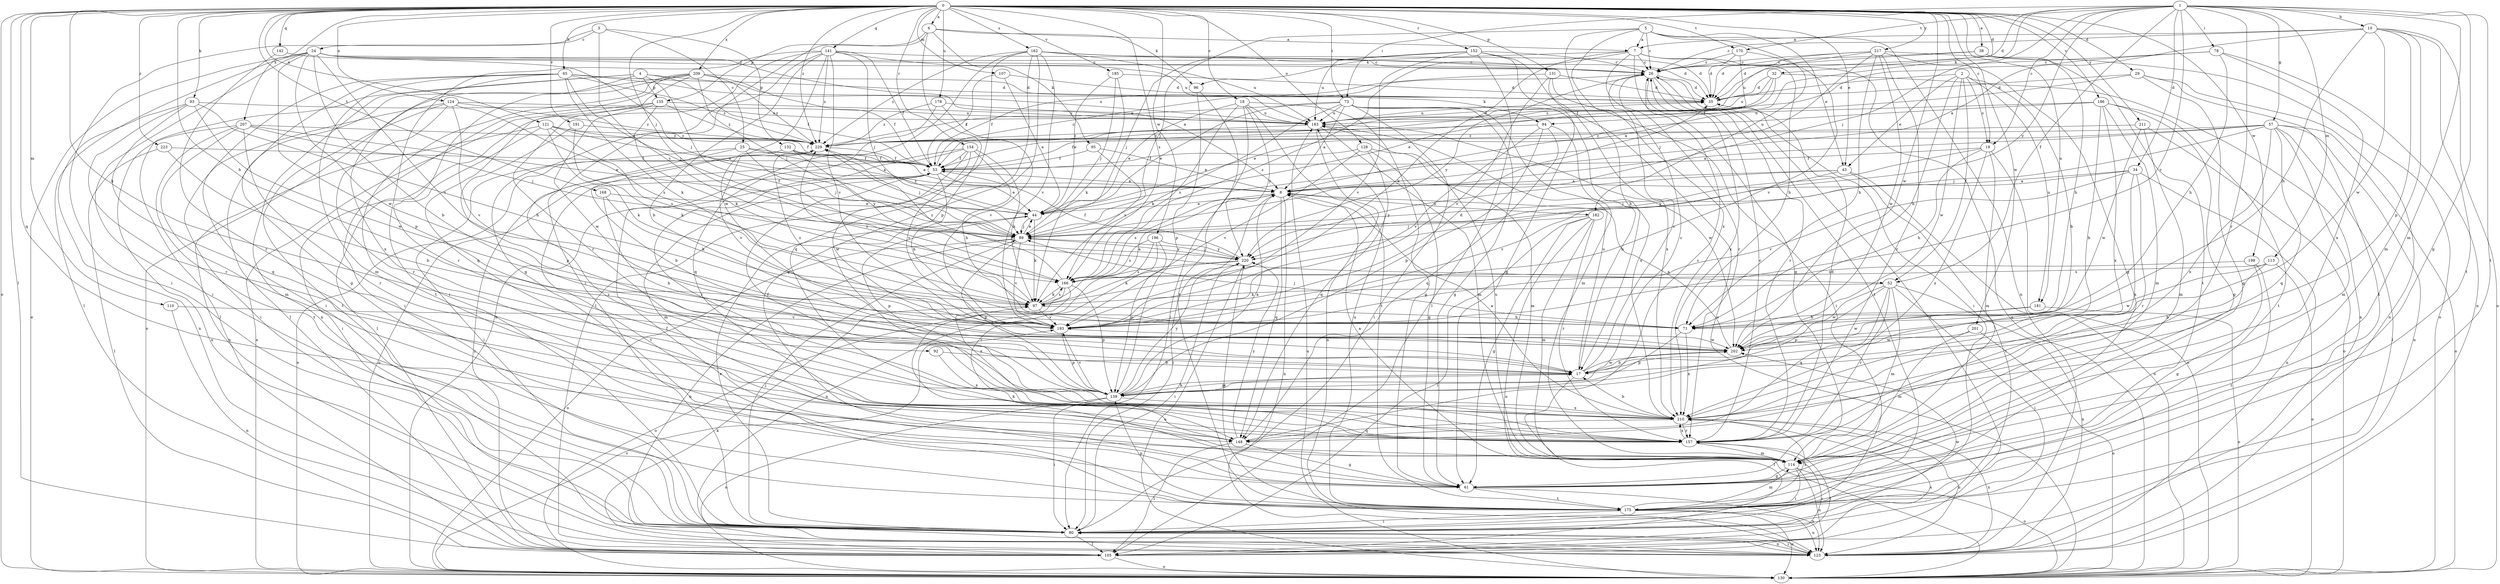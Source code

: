 strict digraph  {
0;
1;
2;
3;
4;
5;
6;
7;
8;
10;
17;
18;
19;
24;
25;
26;
29;
32;
34;
35;
38;
43;
44;
52;
53;
57;
61;
65;
71;
73;
78;
80;
88;
92;
93;
94;
95;
96;
97;
105;
107;
110;
113;
114;
121;
123;
124;
128;
130;
131;
132;
135;
139;
141;
142;
148;
152;
154;
157;
162;
166;
168;
170;
175;
178;
181;
182;
183;
185;
186;
191;
193;
196;
198;
201;
202;
207;
209;
210;
211;
217;
220;
223;
229;
0 -> 6  [label=a];
0 -> 18  [label=c];
0 -> 19  [label=c];
0 -> 29  [label=d];
0 -> 32  [label=d];
0 -> 38  [label=e];
0 -> 43  [label=e];
0 -> 65  [label=h];
0 -> 71  [label=h];
0 -> 73  [label=i];
0 -> 88  [label=j];
0 -> 92  [label=k];
0 -> 93  [label=k];
0 -> 105  [label=l];
0 -> 107  [label=m];
0 -> 110  [label=m];
0 -> 121  [label=n];
0 -> 124  [label=o];
0 -> 128  [label=o];
0 -> 130  [label=o];
0 -> 131  [label=p];
0 -> 141  [label=q];
0 -> 142  [label=q];
0 -> 148  [label=q];
0 -> 152  [label=r];
0 -> 154  [label=r];
0 -> 162  [label=s];
0 -> 166  [label=s];
0 -> 168  [label=t];
0 -> 170  [label=t];
0 -> 178  [label=u];
0 -> 181  [label=u];
0 -> 185  [label=v];
0 -> 186  [label=v];
0 -> 191  [label=v];
0 -> 196  [label=w];
0 -> 198  [label=w];
0 -> 201  [label=w];
0 -> 202  [label=w];
0 -> 207  [label=x];
0 -> 209  [label=x];
0 -> 211  [label=y];
0 -> 217  [label=y];
0 -> 223  [label=z];
0 -> 229  [label=z];
1 -> 10  [label=b];
1 -> 19  [label=c];
1 -> 34  [label=d];
1 -> 35  [label=d];
1 -> 52  [label=f];
1 -> 57  [label=g];
1 -> 61  [label=g];
1 -> 73  [label=i];
1 -> 78  [label=i];
1 -> 88  [label=j];
1 -> 94  [label=k];
1 -> 113  [label=m];
1 -> 114  [label=m];
1 -> 157  [label=r];
1 -> 170  [label=t];
1 -> 175  [label=t];
1 -> 193  [label=v];
1 -> 220  [label=y];
2 -> 17  [label=b];
2 -> 19  [label=c];
2 -> 35  [label=d];
2 -> 43  [label=e];
2 -> 52  [label=f];
2 -> 71  [label=h];
2 -> 181  [label=u];
2 -> 202  [label=w];
3 -> 24  [label=c];
3 -> 25  [label=c];
3 -> 80  [label=i];
3 -> 132  [label=p];
3 -> 166  [label=s];
4 -> 52  [label=f];
4 -> 53  [label=f];
4 -> 94  [label=k];
4 -> 105  [label=l];
4 -> 123  [label=n];
4 -> 135  [label=p];
4 -> 157  [label=r];
5 -> 7  [label=a];
5 -> 17  [label=b];
5 -> 26  [label=c];
5 -> 43  [label=e];
5 -> 88  [label=j];
5 -> 123  [label=n];
5 -> 182  [label=u];
5 -> 210  [label=x];
6 -> 7  [label=a];
6 -> 80  [label=i];
6 -> 95  [label=k];
6 -> 96  [label=k];
6 -> 135  [label=p];
6 -> 139  [label=p];
7 -> 26  [label=c];
7 -> 61  [label=g];
7 -> 71  [label=h];
7 -> 96  [label=k];
7 -> 97  [label=k];
7 -> 130  [label=o];
7 -> 157  [label=r];
7 -> 166  [label=s];
8 -> 44  [label=e];
8 -> 80  [label=i];
8 -> 123  [label=n];
8 -> 148  [label=q];
8 -> 166  [label=s];
8 -> 182  [label=u];
10 -> 7  [label=a];
10 -> 8  [label=a];
10 -> 26  [label=c];
10 -> 71  [label=h];
10 -> 114  [label=m];
10 -> 130  [label=o];
10 -> 139  [label=p];
10 -> 175  [label=t];
10 -> 202  [label=w];
17 -> 26  [label=c];
17 -> 105  [label=l];
17 -> 139  [label=p];
17 -> 183  [label=u];
17 -> 202  [label=w];
18 -> 44  [label=e];
18 -> 61  [label=g];
18 -> 80  [label=i];
18 -> 166  [label=s];
18 -> 175  [label=t];
18 -> 183  [label=u];
18 -> 220  [label=y];
19 -> 53  [label=f];
19 -> 71  [label=h];
19 -> 114  [label=m];
19 -> 130  [label=o];
19 -> 210  [label=x];
19 -> 220  [label=y];
24 -> 8  [label=a];
24 -> 17  [label=b];
24 -> 26  [label=c];
24 -> 35  [label=d];
24 -> 80  [label=i];
24 -> 88  [label=j];
24 -> 105  [label=l];
24 -> 130  [label=o];
24 -> 139  [label=p];
24 -> 193  [label=v];
24 -> 202  [label=w];
25 -> 8  [label=a];
25 -> 53  [label=f];
25 -> 80  [label=i];
25 -> 88  [label=j];
25 -> 157  [label=r];
26 -> 35  [label=d];
26 -> 80  [label=i];
26 -> 157  [label=r];
26 -> 175  [label=t];
26 -> 210  [label=x];
26 -> 220  [label=y];
29 -> 8  [label=a];
29 -> 35  [label=d];
29 -> 61  [label=g];
29 -> 123  [label=n];
29 -> 175  [label=t];
32 -> 35  [label=d];
32 -> 44  [label=e];
32 -> 123  [label=n];
32 -> 183  [label=u];
32 -> 229  [label=z];
34 -> 8  [label=a];
34 -> 88  [label=j];
34 -> 123  [label=n];
34 -> 157  [label=r];
34 -> 193  [label=v];
34 -> 210  [label=x];
35 -> 183  [label=u];
38 -> 26  [label=c];
38 -> 35  [label=d];
38 -> 71  [label=h];
38 -> 130  [label=o];
43 -> 8  [label=a];
43 -> 80  [label=i];
43 -> 130  [label=o];
43 -> 193  [label=v];
43 -> 220  [label=y];
44 -> 88  [label=j];
44 -> 97  [label=k];
44 -> 139  [label=p];
44 -> 229  [label=z];
52 -> 80  [label=i];
52 -> 97  [label=k];
52 -> 114  [label=m];
52 -> 123  [label=n];
52 -> 139  [label=p];
52 -> 148  [label=q];
52 -> 157  [label=r];
52 -> 202  [label=w];
53 -> 8  [label=a];
53 -> 26  [label=c];
53 -> 44  [label=e];
53 -> 71  [label=h];
53 -> 114  [label=m];
53 -> 175  [label=t];
57 -> 8  [label=a];
57 -> 53  [label=f];
57 -> 88  [label=j];
57 -> 105  [label=l];
57 -> 114  [label=m];
57 -> 123  [label=n];
57 -> 130  [label=o];
57 -> 148  [label=q];
57 -> 210  [label=x];
57 -> 229  [label=z];
61 -> 53  [label=f];
61 -> 97  [label=k];
61 -> 123  [label=n];
61 -> 175  [label=t];
65 -> 35  [label=d];
65 -> 61  [label=g];
65 -> 80  [label=i];
65 -> 88  [label=j];
65 -> 97  [label=k];
65 -> 114  [label=m];
65 -> 183  [label=u];
65 -> 210  [label=x];
65 -> 229  [label=z];
71 -> 88  [label=j];
71 -> 139  [label=p];
71 -> 210  [label=x];
73 -> 8  [label=a];
73 -> 44  [label=e];
73 -> 61  [label=g];
73 -> 80  [label=i];
73 -> 97  [label=k];
73 -> 114  [label=m];
73 -> 183  [label=u];
73 -> 210  [label=x];
73 -> 229  [label=z];
78 -> 26  [label=c];
78 -> 53  [label=f];
78 -> 71  [label=h];
78 -> 123  [label=n];
78 -> 210  [label=x];
80 -> 44  [label=e];
80 -> 88  [label=j];
80 -> 105  [label=l];
80 -> 123  [label=n];
80 -> 202  [label=w];
88 -> 44  [label=e];
88 -> 123  [label=n];
88 -> 130  [label=o];
88 -> 139  [label=p];
88 -> 193  [label=v];
88 -> 220  [label=y];
92 -> 17  [label=b];
92 -> 210  [label=x];
93 -> 71  [label=h];
93 -> 123  [label=n];
93 -> 148  [label=q];
93 -> 157  [label=r];
93 -> 183  [label=u];
93 -> 202  [label=w];
94 -> 17  [label=b];
94 -> 139  [label=p];
94 -> 148  [label=q];
94 -> 193  [label=v];
94 -> 229  [label=z];
95 -> 8  [label=a];
95 -> 53  [label=f];
95 -> 166  [label=s];
96 -> 139  [label=p];
96 -> 175  [label=t];
97 -> 8  [label=a];
97 -> 71  [label=h];
97 -> 166  [label=s];
97 -> 193  [label=v];
97 -> 229  [label=z];
105 -> 26  [label=c];
105 -> 97  [label=k];
105 -> 130  [label=o];
105 -> 157  [label=r];
105 -> 210  [label=x];
105 -> 229  [label=z];
107 -> 35  [label=d];
107 -> 44  [label=e];
107 -> 53  [label=f];
110 -> 123  [label=n];
110 -> 193  [label=v];
113 -> 17  [label=b];
113 -> 130  [label=o];
113 -> 166  [label=s];
113 -> 202  [label=w];
114 -> 8  [label=a];
114 -> 61  [label=g];
114 -> 80  [label=i];
114 -> 123  [label=n];
114 -> 130  [label=o];
114 -> 183  [label=u];
121 -> 8  [label=a];
121 -> 53  [label=f];
121 -> 80  [label=i];
121 -> 97  [label=k];
121 -> 123  [label=n];
121 -> 166  [label=s];
121 -> 229  [label=z];
123 -> 80  [label=i];
123 -> 210  [label=x];
124 -> 80  [label=i];
124 -> 157  [label=r];
124 -> 166  [label=s];
124 -> 175  [label=t];
124 -> 183  [label=u];
124 -> 193  [label=v];
124 -> 229  [label=z];
128 -> 53  [label=f];
128 -> 61  [label=g];
128 -> 114  [label=m];
128 -> 148  [label=q];
128 -> 193  [label=v];
130 -> 183  [label=u];
130 -> 193  [label=v];
131 -> 35  [label=d];
131 -> 53  [label=f];
131 -> 80  [label=i];
131 -> 193  [label=v];
131 -> 210  [label=x];
132 -> 8  [label=a];
132 -> 17  [label=b];
132 -> 53  [label=f];
132 -> 88  [label=j];
132 -> 220  [label=y];
135 -> 97  [label=k];
135 -> 105  [label=l];
135 -> 130  [label=o];
135 -> 183  [label=u];
135 -> 202  [label=w];
135 -> 229  [label=z];
139 -> 8  [label=a];
139 -> 17  [label=b];
139 -> 26  [label=c];
139 -> 80  [label=i];
139 -> 130  [label=o];
139 -> 193  [label=v];
139 -> 210  [label=x];
139 -> 220  [label=y];
141 -> 17  [label=b];
141 -> 26  [label=c];
141 -> 53  [label=f];
141 -> 61  [label=g];
141 -> 80  [label=i];
141 -> 88  [label=j];
141 -> 157  [label=r];
141 -> 183  [label=u];
141 -> 193  [label=v];
141 -> 202  [label=w];
141 -> 229  [label=z];
142 -> 26  [label=c];
142 -> 157  [label=r];
148 -> 26  [label=c];
148 -> 61  [label=g];
148 -> 105  [label=l];
148 -> 220  [label=y];
152 -> 26  [label=c];
152 -> 61  [label=g];
152 -> 88  [label=j];
152 -> 105  [label=l];
152 -> 130  [label=o];
152 -> 183  [label=u];
152 -> 193  [label=v];
154 -> 53  [label=f];
154 -> 71  [label=h];
154 -> 97  [label=k];
154 -> 130  [label=o];
154 -> 157  [label=r];
154 -> 193  [label=v];
154 -> 202  [label=w];
157 -> 26  [label=c];
157 -> 35  [label=d];
157 -> 105  [label=l];
157 -> 114  [label=m];
157 -> 210  [label=x];
162 -> 26  [label=c];
162 -> 35  [label=d];
162 -> 61  [label=g];
162 -> 105  [label=l];
162 -> 130  [label=o];
162 -> 148  [label=q];
162 -> 183  [label=u];
162 -> 193  [label=v];
162 -> 229  [label=z];
166 -> 97  [label=k];
166 -> 130  [label=o];
166 -> 139  [label=p];
166 -> 210  [label=x];
166 -> 229  [label=z];
168 -> 17  [label=b];
168 -> 44  [label=e];
168 -> 97  [label=k];
170 -> 26  [label=c];
170 -> 35  [label=d];
170 -> 53  [label=f];
170 -> 193  [label=v];
175 -> 80  [label=i];
175 -> 114  [label=m];
175 -> 123  [label=n];
175 -> 130  [label=o];
175 -> 139  [label=p];
175 -> 183  [label=u];
175 -> 210  [label=x];
175 -> 220  [label=y];
178 -> 148  [label=q];
178 -> 183  [label=u];
178 -> 193  [label=v];
178 -> 229  [label=z];
181 -> 71  [label=h];
181 -> 130  [label=o];
181 -> 202  [label=w];
182 -> 61  [label=g];
182 -> 88  [label=j];
182 -> 105  [label=l];
182 -> 114  [label=m];
182 -> 130  [label=o];
182 -> 157  [label=r];
183 -> 35  [label=d];
183 -> 114  [label=m];
183 -> 123  [label=n];
183 -> 202  [label=w];
183 -> 229  [label=z];
185 -> 35  [label=d];
185 -> 44  [label=e];
185 -> 88  [label=j];
185 -> 97  [label=k];
186 -> 17  [label=b];
186 -> 44  [label=e];
186 -> 61  [label=g];
186 -> 114  [label=m];
186 -> 175  [label=t];
186 -> 183  [label=u];
186 -> 210  [label=x];
191 -> 97  [label=k];
191 -> 139  [label=p];
191 -> 229  [label=z];
193 -> 35  [label=d];
193 -> 139  [label=p];
193 -> 202  [label=w];
193 -> 229  [label=z];
196 -> 123  [label=n];
196 -> 139  [label=p];
196 -> 157  [label=r];
196 -> 166  [label=s];
196 -> 220  [label=y];
198 -> 61  [label=g];
198 -> 166  [label=s];
198 -> 175  [label=t];
201 -> 114  [label=m];
201 -> 130  [label=o];
201 -> 202  [label=w];
202 -> 8  [label=a];
202 -> 17  [label=b];
207 -> 44  [label=e];
207 -> 88  [label=j];
207 -> 114  [label=m];
207 -> 123  [label=n];
207 -> 157  [label=r];
207 -> 175  [label=t];
207 -> 229  [label=z];
209 -> 35  [label=d];
209 -> 53  [label=f];
209 -> 80  [label=i];
209 -> 88  [label=j];
209 -> 105  [label=l];
209 -> 130  [label=o];
209 -> 148  [label=q];
209 -> 175  [label=t];
209 -> 229  [label=z];
210 -> 8  [label=a];
210 -> 17  [label=b];
210 -> 53  [label=f];
210 -> 123  [label=n];
210 -> 148  [label=q];
210 -> 157  [label=r];
211 -> 114  [label=m];
211 -> 130  [label=o];
211 -> 202  [label=w];
211 -> 229  [label=z];
217 -> 26  [label=c];
217 -> 35  [label=d];
217 -> 61  [label=g];
217 -> 71  [label=h];
217 -> 88  [label=j];
217 -> 157  [label=r];
217 -> 175  [label=t];
217 -> 183  [label=u];
217 -> 202  [label=w];
220 -> 53  [label=f];
220 -> 80  [label=i];
220 -> 88  [label=j];
220 -> 97  [label=k];
220 -> 130  [label=o];
220 -> 166  [label=s];
223 -> 17  [label=b];
223 -> 53  [label=f];
223 -> 105  [label=l];
229 -> 53  [label=f];
229 -> 130  [label=o];
229 -> 193  [label=v];
}
